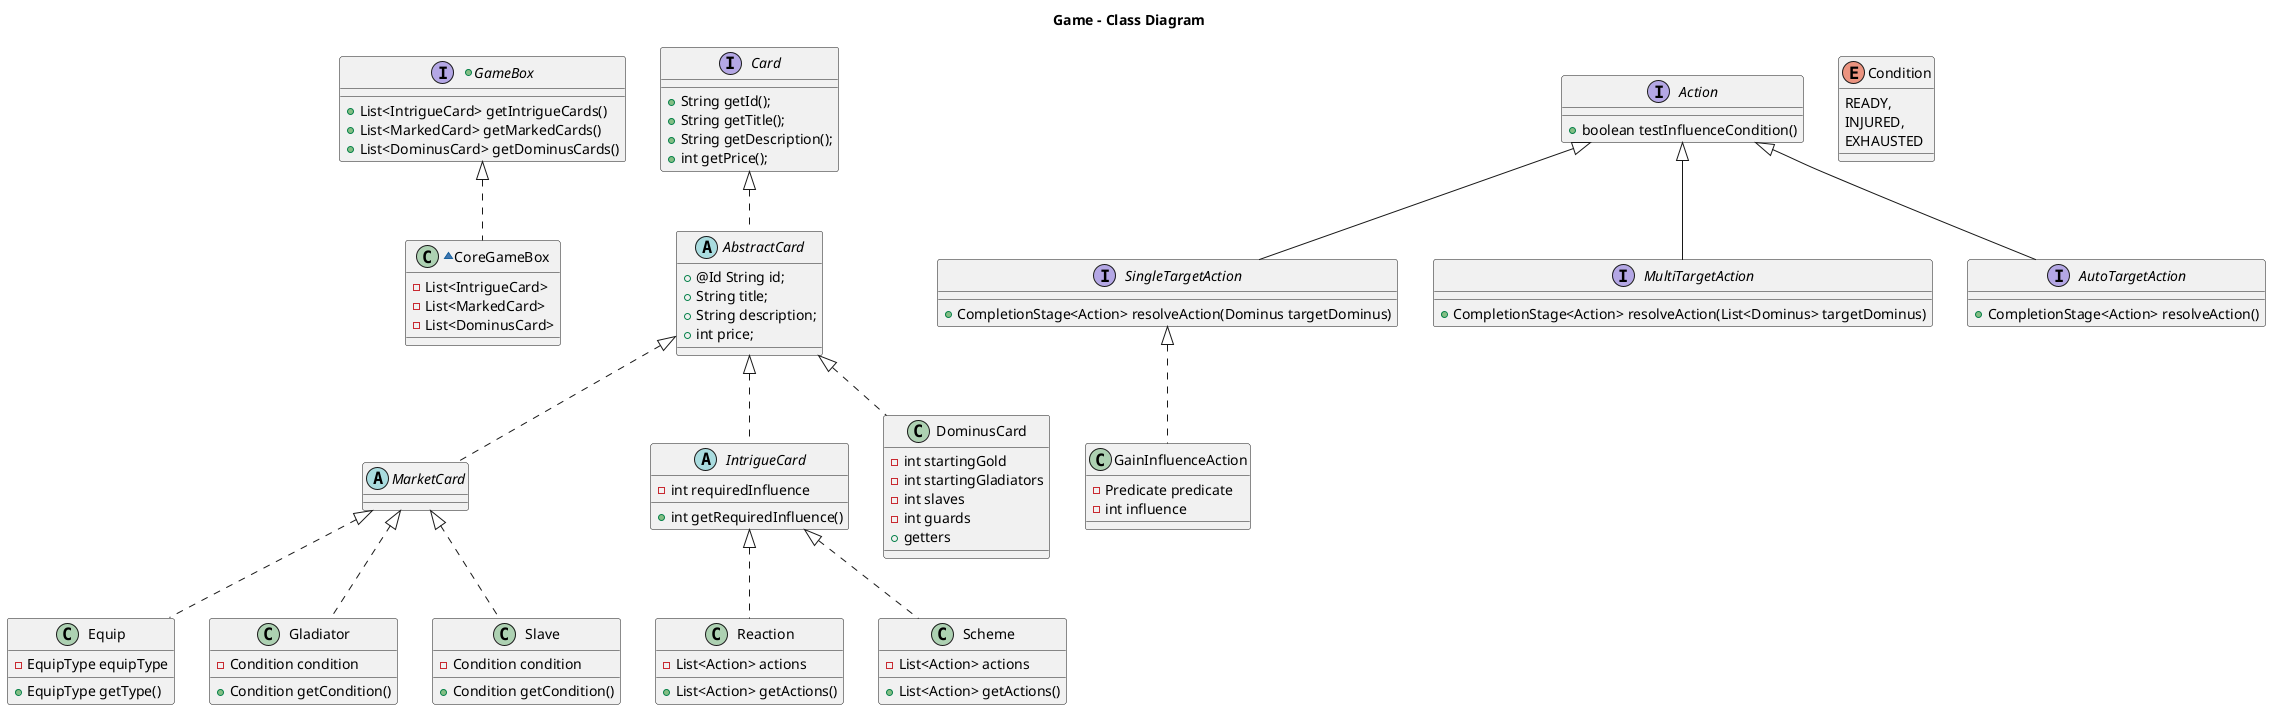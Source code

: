 @startuml

title Game - Class Diagram


+interface GameBox {
  + List<IntrigueCard> getIntrigueCards()
  + List<MarkedCard> getMarkedCards()
  + List<DominusCard> getDominusCards()
}

~class CoreGameBox implements GameBox{
  -List<IntrigueCard>
  -List<MarkedCard>
  -List<DominusCard>
}

interface Card{
    + String getId();
    + String getTitle();
    + String getDescription();
    + int getPrice();
}

abstract class AbstractCard implements Card{
    + @Id String id;
    + String title;
    + String description;
    + int price;
}


abstract class MarketCard implements AbstractCard{
}

abstract class IntrigueCard implements AbstractCard{
    - int requiredInfluence
    + int getRequiredInfluence()
}

class Equip implements MarketCard{
    - EquipType equipType
    + EquipType getType()
}

class Gladiator implements MarketCard{
    - Condition condition
    + Condition getCondition()
}

class Slave implements MarketCard{
    - Condition condition
    + Condition getCondition()
}

class Reaction implements IntrigueCard{
    -List<Action> actions
    + List<Action> getActions()
}

class Scheme implements IntrigueCard{
    -List<Action> actions
    + List<Action> getActions()
}

interface Action{
    + boolean testInfluenceCondition()
}

interface SingleTargetAction extends Action{
    + CompletionStage<Action> resolveAction(Dominus targetDominus)
}

interface MultiTargetAction extends Action{
    + CompletionStage<Action> resolveAction(List<Dominus> targetDominus)
}

interface AutoTargetAction extends Action{
    + CompletionStage<Action> resolveAction()
}

class GainInfluenceAction implements SingleTargetAction{
    - Predicate predicate
    - int influence
}

class DominusCard implements AbstractCard{
    -int startingGold
    -int startingGladiators
    -int slaves
    -int guards
    + getters
}

enum Condition{
    READY,
    INJURED,
    EXHAUSTED
}
@enduml